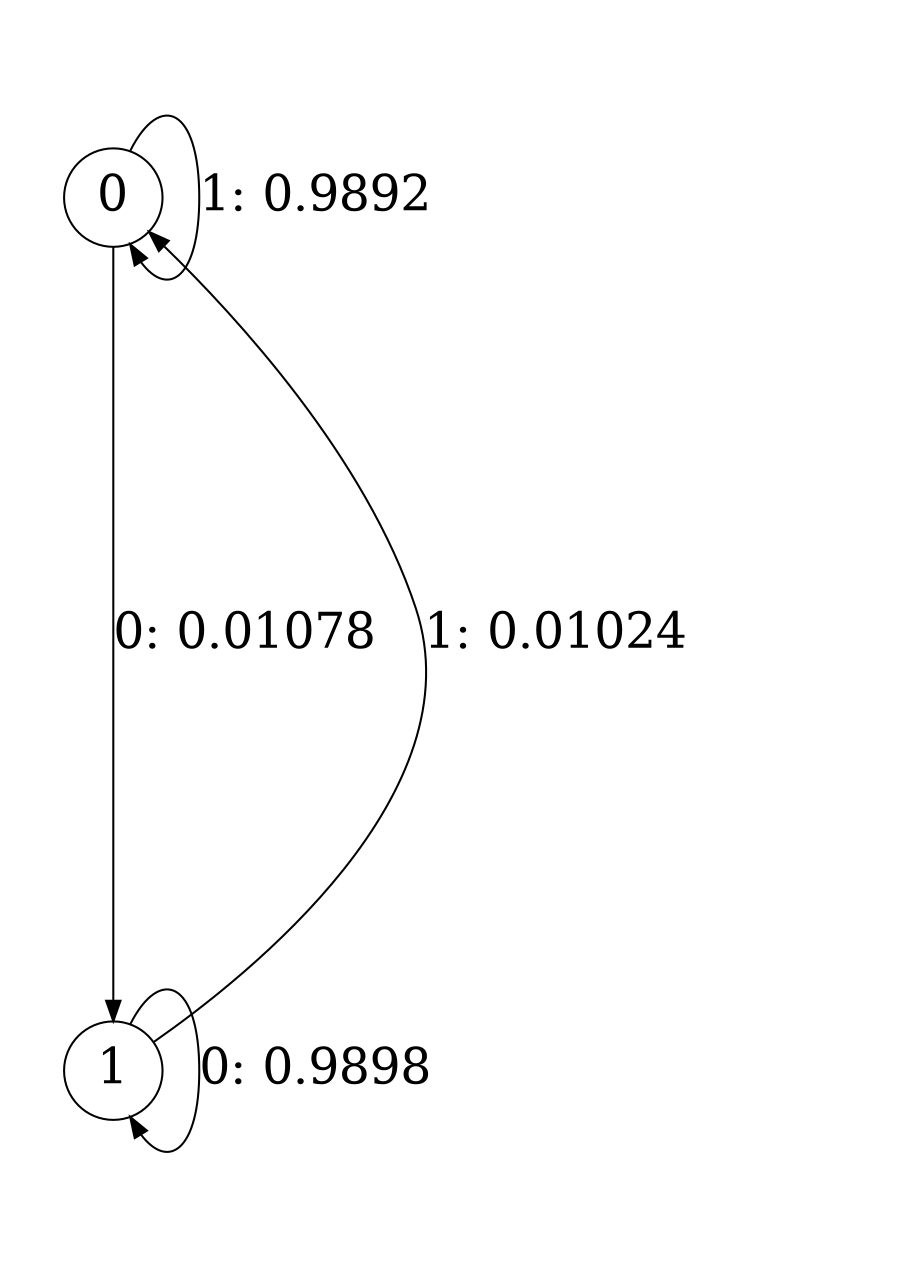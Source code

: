digraph "ch3_both_L3" {
size = "6,8.5";
ratio = "fill";
node [shape = circle];
node [fontsize = 24];
edge [fontsize = 24];
0 -> 1 [label = "0: 0.01078  "];
0 -> 0 [label = "1: 0.9892   "];
1 -> 1 [label = "0: 0.9898   "];
1 -> 0 [label = "1: 0.01024  "];
}